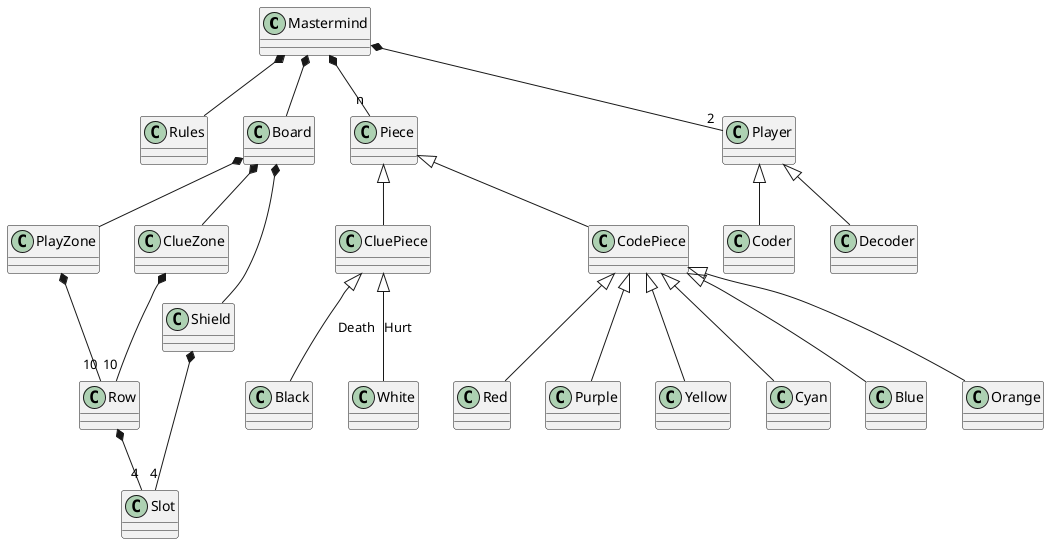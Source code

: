 @startuml

Mastermind *-- Rules
Mastermind *-- Board
Mastermind *-- "n" Piece
Mastermind *-- "2" Player

Board *-- PlayZone
Board *-- ClueZone
Board *-- Shield

PlayZone *-- "10" Row
ClueZone *-- "10" Row
Row *-- "4" Slot

Shield *-- "4" Slot

Player <|-- Coder
Player <|-- Decoder

Piece <|-- CluePiece
Piece <|-- CodePiece

CodePiece <|-- Red 
CodePiece <|-- Purple 
CodePiece <|-- Yellow
CodePiece <|-- Cyan
CodePiece <|-- Blue
CodePiece <|-- Orange

CluePiece <|-- Black : Death
CluePiece <|-- White : Hurt


@enduml
